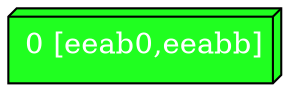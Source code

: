 diGraph libnss3{
	libnss3_0  [style=filled fillcolor="#20FF20" fontcolor="#ffffff" shape=box3d label="0 [eeab0,eeabb]"]


}